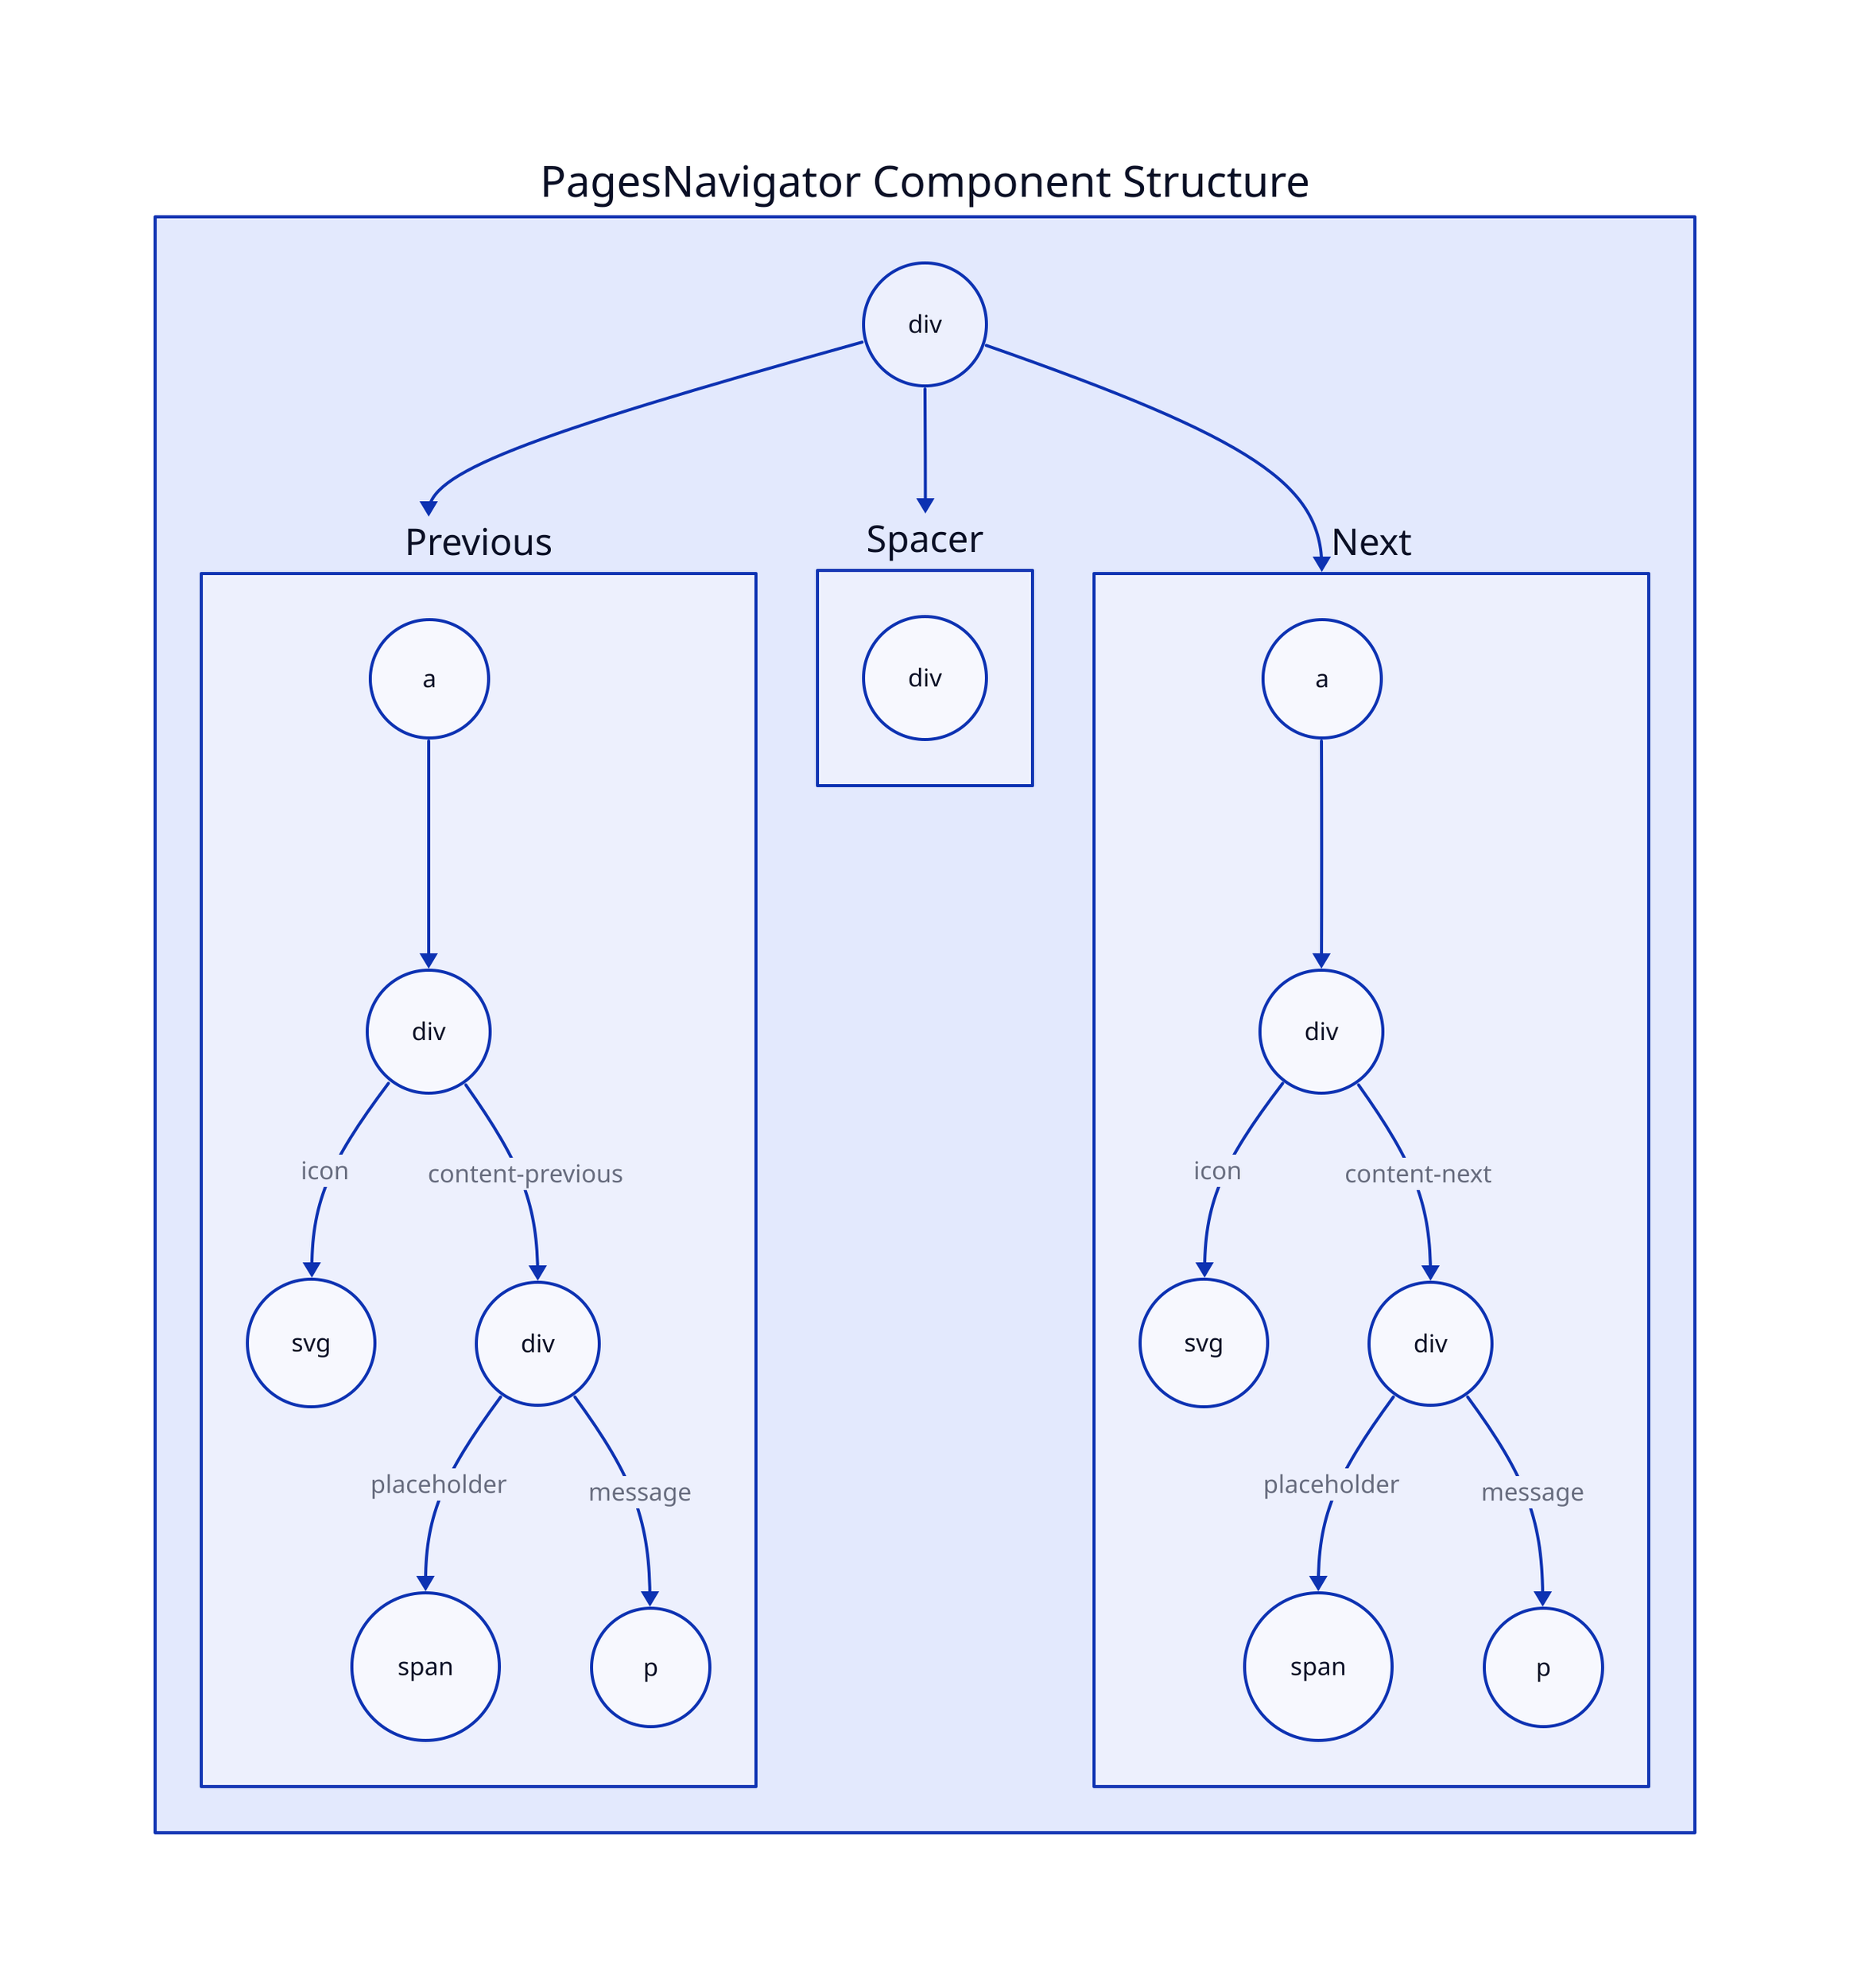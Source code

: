 DOM: "PagesNavigator Component Structure" {
  Previous: {
    # keys, shapes and labels
    a.shape: circle
    contentDiv: "div"
    contentDiv.shape: circle
    svg.shape: circle
    contentDivPrevious: "div"
    contentDivPrevious.shape: circle
    span.shape: circle
    p.shape: circle
    # connections
    a -> contentDiv
    contentDiv -> svg: icon
    contentDiv -> contentDivPrevious: content-previous
    contentDivPrevious -> span: placeholder
    contentDivPrevious -> p: message
  }

  Spacer: {
    div.shape: circle
  }

  Next: {
    # keys, shapes and labels
    a.shape: circle
    contentDiv: "div"
    contentDiv.shape: circle
    svg.shape: circle
    contentDivNext: "div"
    contentDivNext.shape: circle
    span.shape: circle
    p.shape: circle
    # connections
    a -> contentDiv
    contentDiv -> svg: icon
    contentDiv -> contentDivNext: content-next
    contentDivNext -> span: placeholder
    contentDivNext -> p: message
  }

  # connections
  div.shape: circle
  div -> Previous
  div -> Spacer
  div -> Next
}
